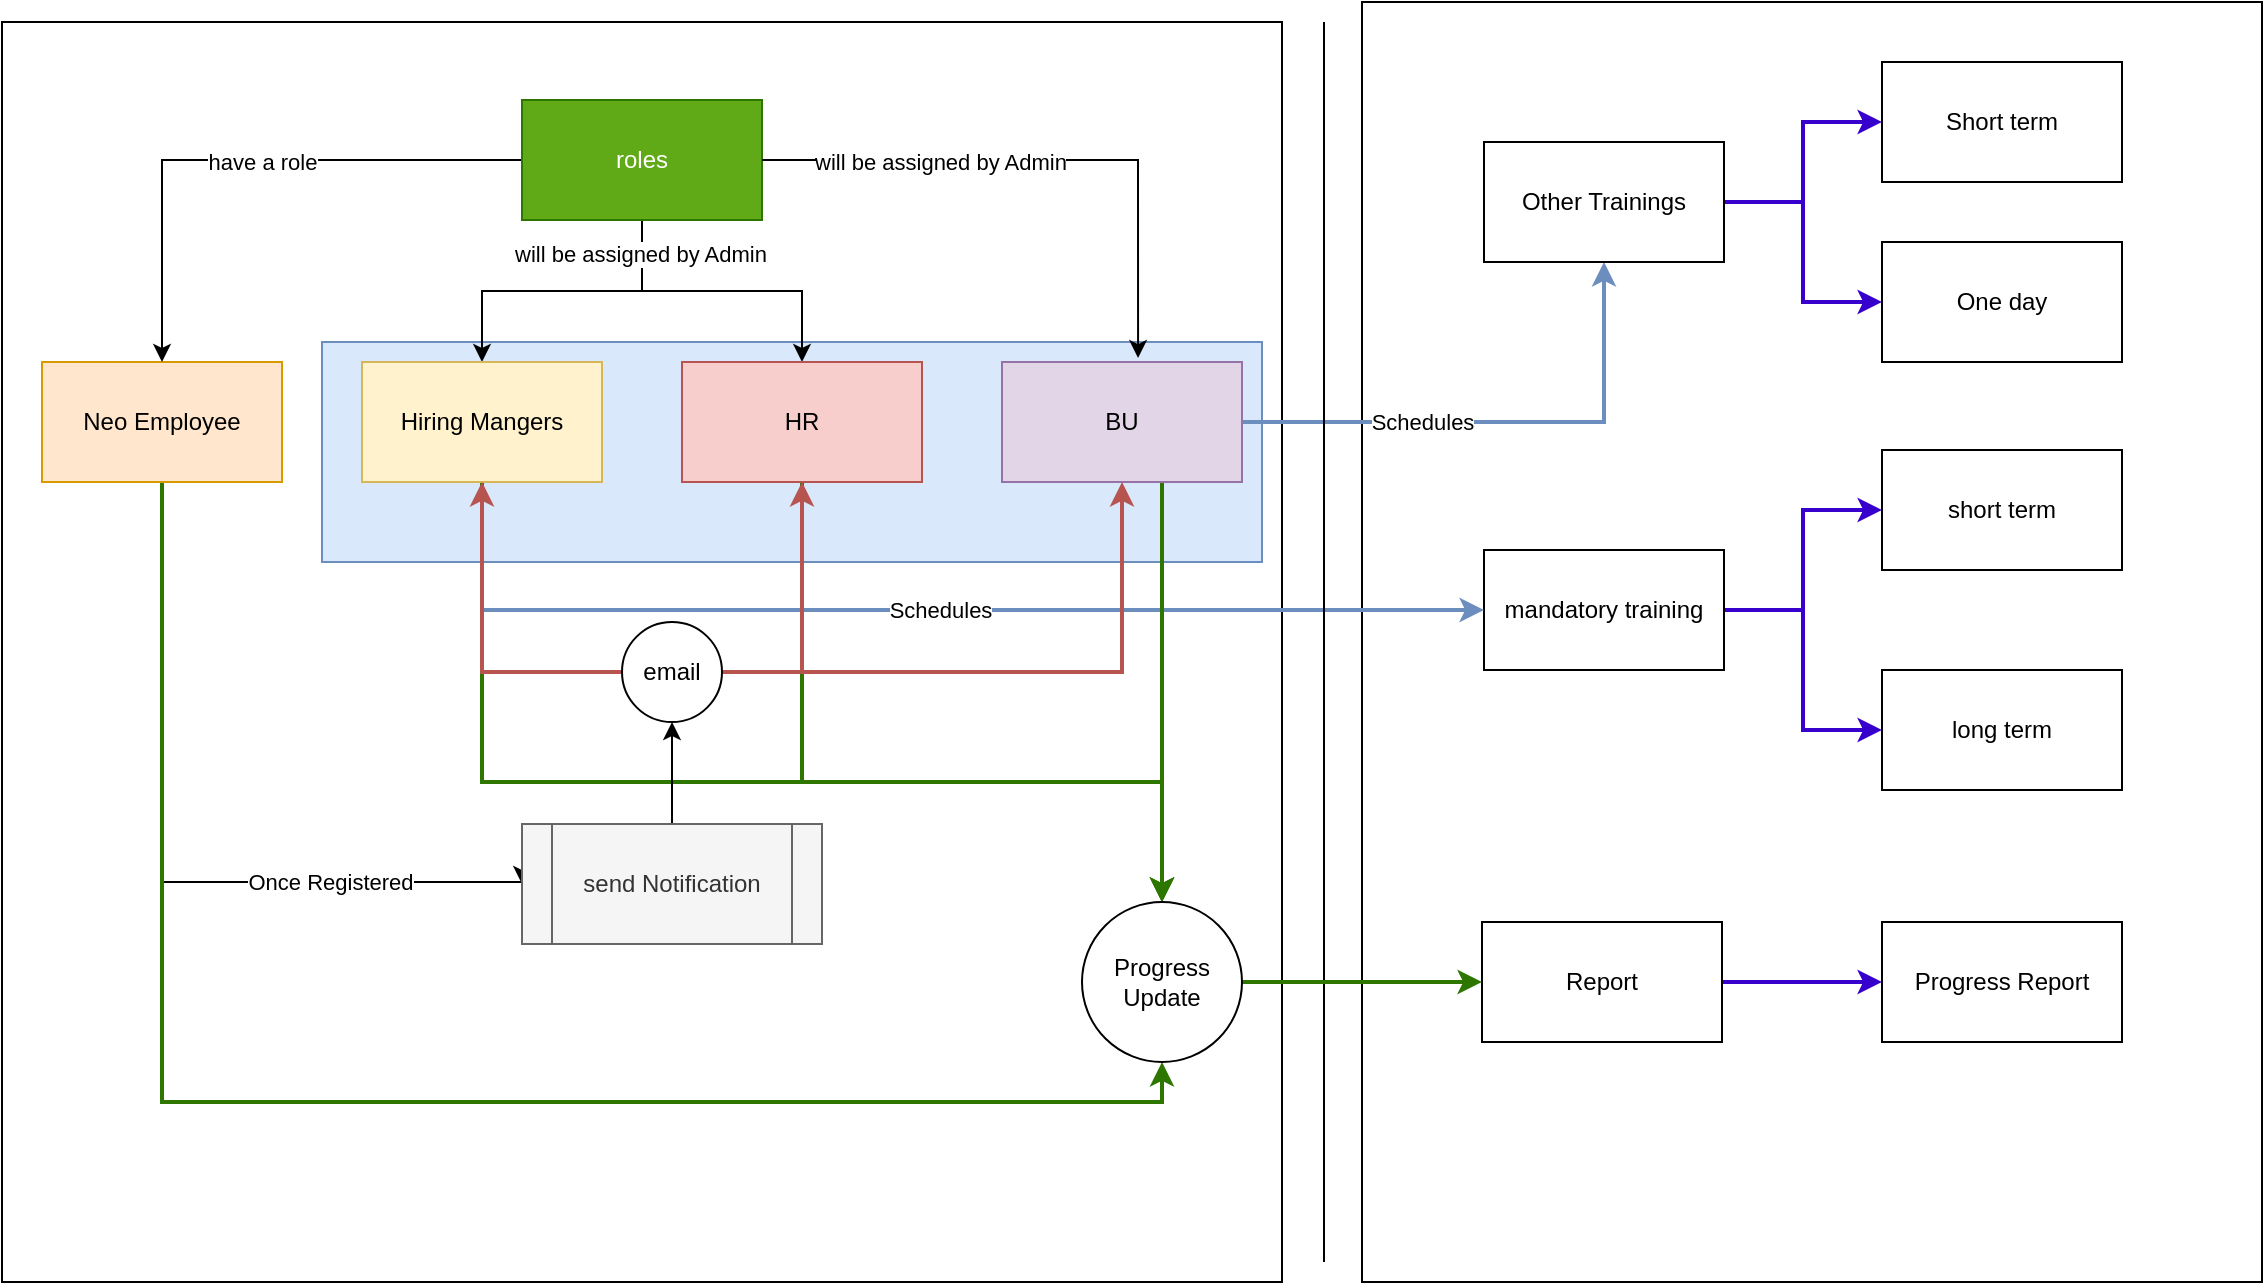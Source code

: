 <mxfile version="24.2.0" type="github">
  <diagram name="Phase 1 - User relation" id="pinA-xnLV-lmTF-I2ISv">
    <mxGraphModel dx="1434" dy="772" grid="1" gridSize="10" guides="1" tooltips="1" connect="1" arrows="1" fold="1" page="1" pageScale="1" pageWidth="1169" pageHeight="827" math="0" shadow="0">
      <root>
        <mxCell id="0" />
        <mxCell id="1" parent="0" />
        <mxCell id="thPqZB8-MS7v1s2aoia8-49" value="" style="rounded=0;whiteSpace=wrap;html=1;" vertex="1" parent="1">
          <mxGeometry x="700" y="20" width="450" height="640" as="geometry" />
        </mxCell>
        <mxCell id="thPqZB8-MS7v1s2aoia8-48" value="" style="rounded=0;whiteSpace=wrap;html=1;" vertex="1" parent="1">
          <mxGeometry x="20" y="30" width="640" height="630" as="geometry" />
        </mxCell>
        <mxCell id="thPqZB8-MS7v1s2aoia8-38" value="" style="rounded=0;whiteSpace=wrap;html=1;fillColor=#dae8fc;strokeColor=#6c8ebf;" vertex="1" parent="1">
          <mxGeometry x="180" y="190" width="470" height="110" as="geometry" />
        </mxCell>
        <mxCell id="thPqZB8-MS7v1s2aoia8-31" style="edgeStyle=orthogonalEdgeStyle;rounded=0;orthogonalLoop=1;jettySize=auto;html=1;entryX=0;entryY=0.5;entryDx=0;entryDy=0;" edge="1" parent="1" source="thPqZB8-MS7v1s2aoia8-1" target="thPqZB8-MS7v1s2aoia8-30">
          <mxGeometry relative="1" as="geometry">
            <Array as="points">
              <mxPoint x="100" y="460" />
            </Array>
          </mxGeometry>
        </mxCell>
        <mxCell id="thPqZB8-MS7v1s2aoia8-32" value="Once Registered" style="edgeLabel;html=1;align=center;verticalAlign=middle;resizable=0;points=[];" vertex="1" connectable="0" parent="thPqZB8-MS7v1s2aoia8-31">
          <mxGeometry x="0.489" relative="1" as="geometry">
            <mxPoint as="offset" />
          </mxGeometry>
        </mxCell>
        <mxCell id="thPqZB8-MS7v1s2aoia8-43" style="edgeStyle=orthogonalEdgeStyle;rounded=0;orthogonalLoop=1;jettySize=auto;html=1;entryX=0.5;entryY=1;entryDx=0;entryDy=0;fillColor=#60a917;strokeColor=#2D7600;strokeWidth=2;" edge="1" parent="1" source="thPqZB8-MS7v1s2aoia8-1" target="thPqZB8-MS7v1s2aoia8-42">
          <mxGeometry relative="1" as="geometry">
            <Array as="points">
              <mxPoint x="100" y="570" />
              <mxPoint x="600" y="570" />
            </Array>
          </mxGeometry>
        </mxCell>
        <mxCell id="thPqZB8-MS7v1s2aoia8-1" value="Neo Employee" style="rounded=0;whiteSpace=wrap;html=1;fillColor=#ffe6cc;strokeColor=#d79b00;" vertex="1" parent="1">
          <mxGeometry x="40" y="200" width="120" height="60" as="geometry" />
        </mxCell>
        <mxCell id="thPqZB8-MS7v1s2aoia8-6" style="edgeStyle=orthogonalEdgeStyle;rounded=0;orthogonalLoop=1;jettySize=auto;html=1;entryX=0;entryY=0.5;entryDx=0;entryDy=0;fillColor=#6a00ff;strokeColor=#3700CC;strokeWidth=2;" edge="1" parent="1" source="thPqZB8-MS7v1s2aoia8-3" target="thPqZB8-MS7v1s2aoia8-4">
          <mxGeometry relative="1" as="geometry" />
        </mxCell>
        <mxCell id="thPqZB8-MS7v1s2aoia8-7" style="edgeStyle=orthogonalEdgeStyle;rounded=0;orthogonalLoop=1;jettySize=auto;html=1;entryX=0;entryY=0.5;entryDx=0;entryDy=0;fillColor=#6a00ff;strokeColor=#3700CC;strokeWidth=2;" edge="1" parent="1" source="thPqZB8-MS7v1s2aoia8-3" target="thPqZB8-MS7v1s2aoia8-5">
          <mxGeometry relative="1" as="geometry" />
        </mxCell>
        <mxCell id="thPqZB8-MS7v1s2aoia8-3" value="mandatory training" style="rounded=0;whiteSpace=wrap;html=1;" vertex="1" parent="1">
          <mxGeometry x="761" y="294" width="120" height="60" as="geometry" />
        </mxCell>
        <mxCell id="thPqZB8-MS7v1s2aoia8-4" value="short term" style="rounded=0;whiteSpace=wrap;html=1;" vertex="1" parent="1">
          <mxGeometry x="960" y="244" width="120" height="60" as="geometry" />
        </mxCell>
        <mxCell id="thPqZB8-MS7v1s2aoia8-5" value="long term" style="rounded=0;whiteSpace=wrap;html=1;" vertex="1" parent="1">
          <mxGeometry x="960" y="354" width="120" height="60" as="geometry" />
        </mxCell>
        <mxCell id="thPqZB8-MS7v1s2aoia8-11" style="edgeStyle=orthogonalEdgeStyle;rounded=0;orthogonalLoop=1;jettySize=auto;html=1;entryX=0.5;entryY=0;entryDx=0;entryDy=0;" edge="1" parent="1" source="thPqZB8-MS7v1s2aoia8-10" target="thPqZB8-MS7v1s2aoia8-1">
          <mxGeometry relative="1" as="geometry" />
        </mxCell>
        <mxCell id="thPqZB8-MS7v1s2aoia8-50" value="have a role" style="edgeLabel;html=1;align=center;verticalAlign=middle;resizable=0;points=[];" vertex="1" connectable="0" parent="thPqZB8-MS7v1s2aoia8-11">
          <mxGeometry x="-0.075" y="1" relative="1" as="geometry">
            <mxPoint as="offset" />
          </mxGeometry>
        </mxCell>
        <mxCell id="thPqZB8-MS7v1s2aoia8-16" style="edgeStyle=orthogonalEdgeStyle;rounded=0;orthogonalLoop=1;jettySize=auto;html=1;entryX=0.5;entryY=0;entryDx=0;entryDy=0;" edge="1" parent="1" source="thPqZB8-MS7v1s2aoia8-10" target="thPqZB8-MS7v1s2aoia8-14">
          <mxGeometry relative="1" as="geometry" />
        </mxCell>
        <mxCell id="thPqZB8-MS7v1s2aoia8-29" style="edgeStyle=orthogonalEdgeStyle;rounded=0;orthogonalLoop=1;jettySize=auto;html=1;entryX=0.5;entryY=0;entryDx=0;entryDy=0;" edge="1" parent="1" source="thPqZB8-MS7v1s2aoia8-10" target="thPqZB8-MS7v1s2aoia8-28">
          <mxGeometry relative="1" as="geometry" />
        </mxCell>
        <mxCell id="thPqZB8-MS7v1s2aoia8-51" value="will be assigned by Admin" style="edgeLabel;html=1;align=center;verticalAlign=middle;resizable=0;points=[];" vertex="1" connectable="0" parent="thPqZB8-MS7v1s2aoia8-29">
          <mxGeometry x="-0.775" y="-1" relative="1" as="geometry">
            <mxPoint as="offset" />
          </mxGeometry>
        </mxCell>
        <mxCell id="thPqZB8-MS7v1s2aoia8-10" value="roles" style="rounded=0;whiteSpace=wrap;html=1;fillColor=#60a917;fontColor=#ffffff;strokeColor=#2D7600;" vertex="1" parent="1">
          <mxGeometry x="280" y="69" width="120" height="60" as="geometry" />
        </mxCell>
        <mxCell id="thPqZB8-MS7v1s2aoia8-19" style="edgeStyle=orthogonalEdgeStyle;rounded=0;orthogonalLoop=1;jettySize=auto;html=1;entryX=0;entryY=0.5;entryDx=0;entryDy=0;fillColor=#dae8fc;strokeColor=#6c8ebf;strokeWidth=2;" edge="1" parent="1" source="thPqZB8-MS7v1s2aoia8-14" target="thPqZB8-MS7v1s2aoia8-3">
          <mxGeometry relative="1" as="geometry">
            <Array as="points">
              <mxPoint x="260" y="324" />
            </Array>
          </mxGeometry>
        </mxCell>
        <mxCell id="thPqZB8-MS7v1s2aoia8-20" value="Schedules" style="edgeLabel;html=1;align=center;verticalAlign=middle;resizable=0;points=[];" vertex="1" connectable="0" parent="thPqZB8-MS7v1s2aoia8-19">
          <mxGeometry x="0.037" relative="1" as="geometry">
            <mxPoint as="offset" />
          </mxGeometry>
        </mxCell>
        <mxCell id="thPqZB8-MS7v1s2aoia8-44" style="edgeStyle=orthogonalEdgeStyle;rounded=0;orthogonalLoop=1;jettySize=auto;html=1;entryX=0.5;entryY=0;entryDx=0;entryDy=0;fillColor=#60a917;strokeColor=#2D7600;strokeWidth=2;" edge="1" parent="1" source="thPqZB8-MS7v1s2aoia8-14" target="thPqZB8-MS7v1s2aoia8-42">
          <mxGeometry relative="1" as="geometry">
            <Array as="points">
              <mxPoint x="260" y="410" />
              <mxPoint x="600" y="410" />
            </Array>
          </mxGeometry>
        </mxCell>
        <mxCell id="thPqZB8-MS7v1s2aoia8-14" value="Hiring Mangers" style="rounded=0;whiteSpace=wrap;html=1;fillColor=#fff2cc;strokeColor=#d6b656;" vertex="1" parent="1">
          <mxGeometry x="200" y="200" width="120" height="60" as="geometry" />
        </mxCell>
        <mxCell id="thPqZB8-MS7v1s2aoia8-26" style="edgeStyle=orthogonalEdgeStyle;rounded=0;orthogonalLoop=1;jettySize=auto;html=1;entryX=0.5;entryY=1;entryDx=0;entryDy=0;fillColor=#dae8fc;strokeColor=#6c8ebf;strokeWidth=2;" edge="1" parent="1" source="thPqZB8-MS7v1s2aoia8-15" target="thPqZB8-MS7v1s2aoia8-21">
          <mxGeometry relative="1" as="geometry" />
        </mxCell>
        <mxCell id="thPqZB8-MS7v1s2aoia8-27" value="Schedules" style="edgeLabel;html=1;align=center;verticalAlign=middle;resizable=0;points=[];" vertex="1" connectable="0" parent="thPqZB8-MS7v1s2aoia8-26">
          <mxGeometry x="-0.313" relative="1" as="geometry">
            <mxPoint as="offset" />
          </mxGeometry>
        </mxCell>
        <mxCell id="thPqZB8-MS7v1s2aoia8-46" style="edgeStyle=orthogonalEdgeStyle;rounded=0;orthogonalLoop=1;jettySize=auto;html=1;fillColor=#60a917;strokeColor=#2D7600;strokeWidth=2;" edge="1" parent="1" source="thPqZB8-MS7v1s2aoia8-15" target="thPqZB8-MS7v1s2aoia8-42">
          <mxGeometry relative="1" as="geometry">
            <Array as="points">
              <mxPoint x="600" y="340" />
              <mxPoint x="600" y="340" />
            </Array>
          </mxGeometry>
        </mxCell>
        <mxCell id="thPqZB8-MS7v1s2aoia8-15" value="BU" style="rounded=0;whiteSpace=wrap;html=1;fillColor=#e1d5e7;strokeColor=#9673a6;" vertex="1" parent="1">
          <mxGeometry x="520" y="200" width="120" height="60" as="geometry" />
        </mxCell>
        <mxCell id="thPqZB8-MS7v1s2aoia8-17" style="edgeStyle=orthogonalEdgeStyle;rounded=0;orthogonalLoop=1;jettySize=auto;html=1;entryX=0.567;entryY=-0.033;entryDx=0;entryDy=0;entryPerimeter=0;" edge="1" parent="1" source="thPqZB8-MS7v1s2aoia8-10" target="thPqZB8-MS7v1s2aoia8-15">
          <mxGeometry relative="1" as="geometry" />
        </mxCell>
        <mxCell id="thPqZB8-MS7v1s2aoia8-52" value="will be assigned by Admin" style="edgeLabel;html=1;align=center;verticalAlign=middle;resizable=0;points=[];" vertex="1" connectable="0" parent="thPqZB8-MS7v1s2aoia8-17">
          <mxGeometry x="-0.38" y="-1" relative="1" as="geometry">
            <mxPoint as="offset" />
          </mxGeometry>
        </mxCell>
        <mxCell id="thPqZB8-MS7v1s2aoia8-18" value="" style="endArrow=none;html=1;rounded=0;" edge="1" parent="1">
          <mxGeometry width="50" height="50" relative="1" as="geometry">
            <mxPoint x="681" y="650" as="sourcePoint" />
            <mxPoint x="681" y="30" as="targetPoint" />
          </mxGeometry>
        </mxCell>
        <mxCell id="thPqZB8-MS7v1s2aoia8-24" style="edgeStyle=orthogonalEdgeStyle;rounded=0;orthogonalLoop=1;jettySize=auto;html=1;entryX=0;entryY=0.5;entryDx=0;entryDy=0;fillColor=#6a00ff;strokeColor=#3700CC;strokeWidth=2;" edge="1" parent="1" source="thPqZB8-MS7v1s2aoia8-21" target="thPqZB8-MS7v1s2aoia8-22">
          <mxGeometry relative="1" as="geometry" />
        </mxCell>
        <mxCell id="thPqZB8-MS7v1s2aoia8-25" style="edgeStyle=orthogonalEdgeStyle;rounded=0;orthogonalLoop=1;jettySize=auto;html=1;entryX=0;entryY=0.5;entryDx=0;entryDy=0;fillColor=#6a00ff;strokeColor=#3700CC;strokeWidth=2;" edge="1" parent="1" source="thPqZB8-MS7v1s2aoia8-21" target="thPqZB8-MS7v1s2aoia8-23">
          <mxGeometry relative="1" as="geometry" />
        </mxCell>
        <mxCell id="thPqZB8-MS7v1s2aoia8-21" value="Other Trainings" style="rounded=0;whiteSpace=wrap;html=1;" vertex="1" parent="1">
          <mxGeometry x="761" y="90" width="120" height="60" as="geometry" />
        </mxCell>
        <mxCell id="thPqZB8-MS7v1s2aoia8-22" value="Short term" style="rounded=0;whiteSpace=wrap;html=1;" vertex="1" parent="1">
          <mxGeometry x="960" y="50" width="120" height="60" as="geometry" />
        </mxCell>
        <mxCell id="thPqZB8-MS7v1s2aoia8-23" value="One day" style="rounded=0;whiteSpace=wrap;html=1;" vertex="1" parent="1">
          <mxGeometry x="960" y="140" width="120" height="60" as="geometry" />
        </mxCell>
        <mxCell id="thPqZB8-MS7v1s2aoia8-45" style="edgeStyle=orthogonalEdgeStyle;rounded=0;orthogonalLoop=1;jettySize=auto;html=1;fillColor=#60a917;strokeColor=#2D7600;strokeWidth=2;" edge="1" parent="1" source="thPqZB8-MS7v1s2aoia8-28" target="thPqZB8-MS7v1s2aoia8-42">
          <mxGeometry relative="1" as="geometry">
            <Array as="points">
              <mxPoint x="420" y="410" />
              <mxPoint x="600" y="410" />
            </Array>
          </mxGeometry>
        </mxCell>
        <mxCell id="thPqZB8-MS7v1s2aoia8-28" value="HR" style="rounded=0;whiteSpace=wrap;html=1;fillColor=#f8cecc;strokeColor=#b85450;" vertex="1" parent="1">
          <mxGeometry x="360" y="200" width="120" height="60" as="geometry" />
        </mxCell>
        <mxCell id="thPqZB8-MS7v1s2aoia8-34" style="edgeStyle=orthogonalEdgeStyle;rounded=0;orthogonalLoop=1;jettySize=auto;html=1;entryX=0.5;entryY=1;entryDx=0;entryDy=0;" edge="1" parent="1" source="thPqZB8-MS7v1s2aoia8-30" target="thPqZB8-MS7v1s2aoia8-33">
          <mxGeometry relative="1" as="geometry" />
        </mxCell>
        <mxCell id="thPqZB8-MS7v1s2aoia8-30" value="send Notification" style="shape=process;whiteSpace=wrap;html=1;backgroundOutline=1;fillColor=#f5f5f5;strokeColor=#666666;fontColor=#333333;" vertex="1" parent="1">
          <mxGeometry x="280" y="431" width="150" height="60" as="geometry" />
        </mxCell>
        <mxCell id="thPqZB8-MS7v1s2aoia8-35" style="edgeStyle=orthogonalEdgeStyle;rounded=0;orthogonalLoop=1;jettySize=auto;html=1;strokeWidth=2;fillColor=#f8cecc;strokeColor=#b85450;" edge="1" parent="1" source="thPqZB8-MS7v1s2aoia8-33" target="thPqZB8-MS7v1s2aoia8-14">
          <mxGeometry relative="1" as="geometry" />
        </mxCell>
        <mxCell id="thPqZB8-MS7v1s2aoia8-36" style="edgeStyle=orthogonalEdgeStyle;rounded=0;orthogonalLoop=1;jettySize=auto;html=1;entryX=0.5;entryY=1;entryDx=0;entryDy=0;fillColor=#f8cecc;strokeColor=#b85450;strokeWidth=2;exitX=1;exitY=0.5;exitDx=0;exitDy=0;" edge="1" parent="1" source="thPqZB8-MS7v1s2aoia8-33" target="thPqZB8-MS7v1s2aoia8-28">
          <mxGeometry relative="1" as="geometry">
            <Array as="points">
              <mxPoint x="420" y="355" />
            </Array>
          </mxGeometry>
        </mxCell>
        <mxCell id="thPqZB8-MS7v1s2aoia8-37" style="edgeStyle=orthogonalEdgeStyle;rounded=0;orthogonalLoop=1;jettySize=auto;html=1;entryX=0.5;entryY=1;entryDx=0;entryDy=0;fillColor=#f8cecc;strokeColor=#b85450;strokeWidth=2;exitX=1;exitY=0.5;exitDx=0;exitDy=0;" edge="1" parent="1" source="thPqZB8-MS7v1s2aoia8-33" target="thPqZB8-MS7v1s2aoia8-15">
          <mxGeometry relative="1" as="geometry">
            <Array as="points">
              <mxPoint x="580" y="355" />
            </Array>
          </mxGeometry>
        </mxCell>
        <mxCell id="thPqZB8-MS7v1s2aoia8-33" value="email" style="ellipse;whiteSpace=wrap;html=1;aspect=fixed;" vertex="1" parent="1">
          <mxGeometry x="330" y="330" width="50" height="50" as="geometry" />
        </mxCell>
        <mxCell id="thPqZB8-MS7v1s2aoia8-41" style="edgeStyle=orthogonalEdgeStyle;rounded=0;orthogonalLoop=1;jettySize=auto;html=1;entryX=0;entryY=0.5;entryDx=0;entryDy=0;strokeWidth=2;fillColor=#6a00ff;strokeColor=#3700CC;" edge="1" parent="1" source="thPqZB8-MS7v1s2aoia8-39" target="thPqZB8-MS7v1s2aoia8-40">
          <mxGeometry relative="1" as="geometry" />
        </mxCell>
        <mxCell id="thPqZB8-MS7v1s2aoia8-39" value="Report" style="rounded=0;whiteSpace=wrap;html=1;" vertex="1" parent="1">
          <mxGeometry x="760" y="480" width="120" height="60" as="geometry" />
        </mxCell>
        <mxCell id="thPqZB8-MS7v1s2aoia8-40" value="Progress Report" style="rounded=0;whiteSpace=wrap;html=1;" vertex="1" parent="1">
          <mxGeometry x="960" y="480" width="120" height="60" as="geometry" />
        </mxCell>
        <mxCell id="thPqZB8-MS7v1s2aoia8-47" style="edgeStyle=orthogonalEdgeStyle;rounded=0;orthogonalLoop=1;jettySize=auto;html=1;fillColor=#60a917;strokeColor=#2D7600;strokeWidth=2;" edge="1" parent="1" source="thPqZB8-MS7v1s2aoia8-42" target="thPqZB8-MS7v1s2aoia8-39">
          <mxGeometry relative="1" as="geometry" />
        </mxCell>
        <mxCell id="thPqZB8-MS7v1s2aoia8-42" value="Progress Update" style="ellipse;whiteSpace=wrap;html=1;aspect=fixed;" vertex="1" parent="1">
          <mxGeometry x="560" y="470" width="80" height="80" as="geometry" />
        </mxCell>
      </root>
    </mxGraphModel>
  </diagram>
</mxfile>
